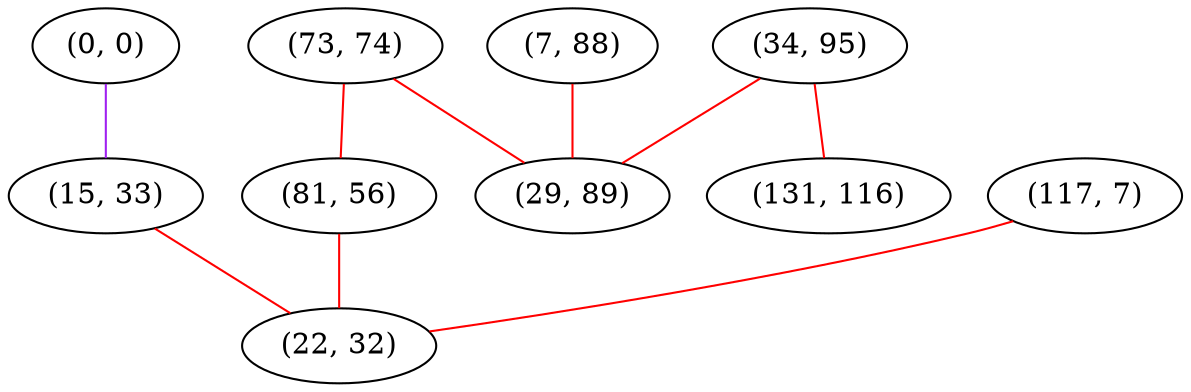 graph "" {
"(0, 0)";
"(34, 95)";
"(131, 116)";
"(7, 88)";
"(15, 33)";
"(73, 74)";
"(81, 56)";
"(29, 89)";
"(117, 7)";
"(22, 32)";
"(0, 0)" -- "(15, 33)"  [color=purple, key=0, weight=4];
"(34, 95)" -- "(29, 89)"  [color=red, key=0, weight=1];
"(34, 95)" -- "(131, 116)"  [color=red, key=0, weight=1];
"(7, 88)" -- "(29, 89)"  [color=red, key=0, weight=1];
"(15, 33)" -- "(22, 32)"  [color=red, key=0, weight=1];
"(73, 74)" -- "(29, 89)"  [color=red, key=0, weight=1];
"(73, 74)" -- "(81, 56)"  [color=red, key=0, weight=1];
"(81, 56)" -- "(22, 32)"  [color=red, key=0, weight=1];
"(117, 7)" -- "(22, 32)"  [color=red, key=0, weight=1];
}
